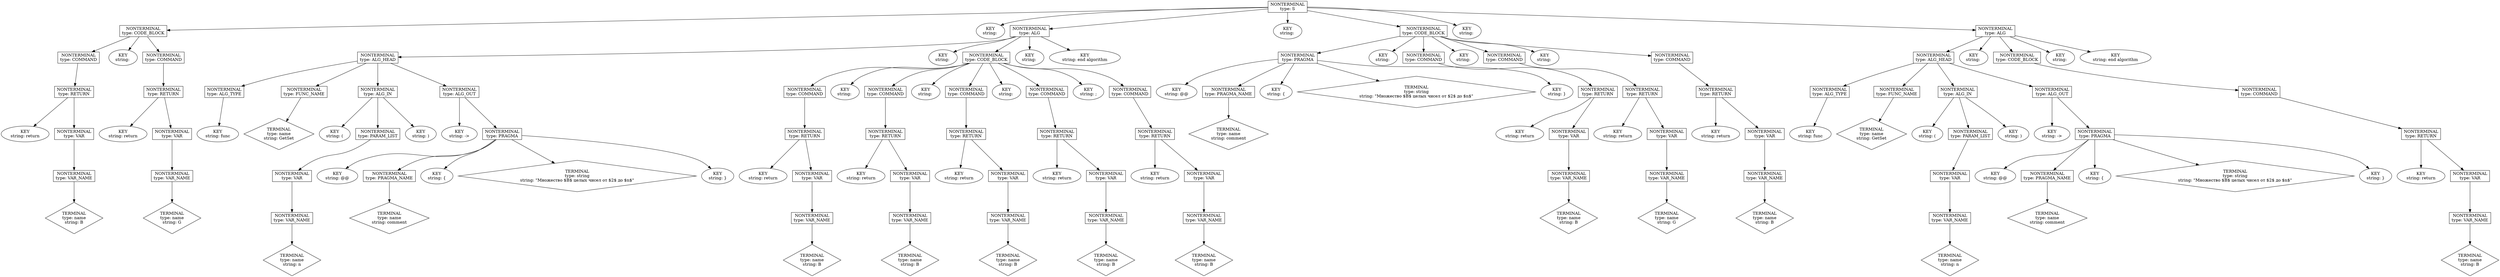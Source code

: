 digraph ast {
	1 [label="NONTERMINAL
type: S" shape=box]
	2 [label="NONTERMINAL
type: CODE_BLOCK" shape=box]
	1 -> 2
	3 [label="KEY
string: \n" shape=oval]
	1 -> 3
	4 [label="NONTERMINAL
type: ALG" shape=box]
	1 -> 4
	5 [label="KEY
string: \n" shape=oval]
	1 -> 5
	6 [label="NONTERMINAL
type: CODE_BLOCK" shape=box]
	1 -> 6
	7 [label="KEY
string: \n" shape=oval]
	1 -> 7
	8 [label="NONTERMINAL
type: ALG" shape=box]
	1 -> 8
	9 [label="NONTERMINAL
type: COMMAND" shape=box]
	2 -> 9
	10 [label="KEY
string: \n" shape=oval]
	2 -> 10
	11 [label="NONTERMINAL
type: COMMAND" shape=box]
	2 -> 11
	12 [label="NONTERMINAL
type: ALG_HEAD" shape=box]
	4 -> 12
	13 [label="KEY
string: \n" shape=oval]
	4 -> 13
	14 [label="NONTERMINAL
type: CODE_BLOCK" shape=box]
	4 -> 14
	15 [label="KEY
string: \n" shape=oval]
	4 -> 15
	16 [label="KEY
string: end algorithm" shape=oval]
	4 -> 16
	17 [label="NONTERMINAL
type: PRAGMA" shape=box]
	6 -> 17
	18 [label="KEY
string: \n" shape=oval]
	6 -> 18
	19 [label="NONTERMINAL
type: COMMAND" shape=box]
	6 -> 19
	20 [label="KEY
string: \n" shape=oval]
	6 -> 20
	21 [label="NONTERMINAL
type: COMMAND" shape=box]
	6 -> 21
	22 [label="KEY
string: \n" shape=oval]
	6 -> 22
	23 [label="NONTERMINAL
type: COMMAND" shape=box]
	6 -> 23
	24 [label="NONTERMINAL
type: ALG_HEAD" shape=box]
	8 -> 24
	25 [label="KEY
string: \n" shape=oval]
	8 -> 25
	26 [label="NONTERMINAL
type: CODE_BLOCK" shape=box]
	8 -> 26
	27 [label="KEY
string: \n" shape=oval]
	8 -> 27
	28 [label="KEY
string: end algorithm" shape=oval]
	8 -> 28
	29 [label="NONTERMINAL
type: RETURN" shape=box]
	9 -> 29
	30 [label="NONTERMINAL
type: RETURN" shape=box]
	11 -> 30
	31 [label="NONTERMINAL
type: ALG_TYPE" shape=box]
	12 -> 31
	32 [label="NONTERMINAL
type: FUNC_NAME" shape=box]
	12 -> 32
	33 [label="NONTERMINAL
type: ALG_IN" shape=box]
	12 -> 33
	34 [label="NONTERMINAL
type: ALG_OUT" shape=box]
	12 -> 34
	35 [label="NONTERMINAL
type: COMMAND" shape=box]
	14 -> 35
	36 [label="KEY
string: \n" shape=oval]
	14 -> 36
	37 [label="NONTERMINAL
type: COMMAND" shape=box]
	14 -> 37
	38 [label="KEY
string: \n" shape=oval]
	14 -> 38
	39 [label="NONTERMINAL
type: COMMAND" shape=box]
	14 -> 39
	40 [label="KEY
string: \n" shape=oval]
	14 -> 40
	41 [label="NONTERMINAL
type: COMMAND" shape=box]
	14 -> 41
	42 [label="KEY
string: ;" shape=oval]
	14 -> 42
	43 [label="NONTERMINAL
type: COMMAND" shape=box]
	14 -> 43
	44 [label="KEY
string: @@" shape=oval]
	17 -> 44
	45 [label="NONTERMINAL
type: PRAGMA_NAME" shape=box]
	17 -> 45
	46 [label="KEY
string: {" shape=oval]
	17 -> 46
	47 [label="TERMINAL
type: string
string: \"Множество $B$ целых чисел от $2$ до $n$\"" shape=diamond]
	17 -> 47
	48 [label="KEY
string: }" shape=oval]
	17 -> 48
	49 [label="NONTERMINAL
type: RETURN" shape=box]
	19 -> 49
	50 [label="NONTERMINAL
type: RETURN" shape=box]
	21 -> 50
	51 [label="NONTERMINAL
type: RETURN" shape=box]
	23 -> 51
	52 [label="NONTERMINAL
type: ALG_TYPE" shape=box]
	24 -> 52
	53 [label="NONTERMINAL
type: FUNC_NAME" shape=box]
	24 -> 53
	54 [label="NONTERMINAL
type: ALG_IN" shape=box]
	24 -> 54
	55 [label="NONTERMINAL
type: ALG_OUT" shape=box]
	24 -> 55
	56 [label="NONTERMINAL
type: COMMAND" shape=box]
	26 -> 56
	57 [label="KEY
string: return" shape=oval]
	29 -> 57
	58 [label="NONTERMINAL
type: VAR" shape=box]
	29 -> 58
	59 [label="KEY
string: return" shape=oval]
	30 -> 59
	60 [label="NONTERMINAL
type: VAR" shape=box]
	30 -> 60
	61 [label="KEY
string: func" shape=oval]
	31 -> 61
	62 [label="TERMINAL
type: name
string: GetSet" shape=diamond]
	32 -> 62
	63 [label="KEY
string: (" shape=oval]
	33 -> 63
	64 [label="NONTERMINAL
type: PARAM_LIST" shape=box]
	33 -> 64
	65 [label="KEY
string: )" shape=oval]
	33 -> 65
	66 [label="KEY
string: ->" shape=oval]
	34 -> 66
	67 [label="NONTERMINAL
type: PRAGMA" shape=box]
	34 -> 67
	68 [label="NONTERMINAL
type: RETURN" shape=box]
	35 -> 68
	69 [label="NONTERMINAL
type: RETURN" shape=box]
	37 -> 69
	70 [label="NONTERMINAL
type: RETURN" shape=box]
	39 -> 70
	71 [label="NONTERMINAL
type: RETURN" shape=box]
	41 -> 71
	72 [label="NONTERMINAL
type: RETURN" shape=box]
	43 -> 72
	73 [label="TERMINAL
type: name
string: comment" shape=diamond]
	45 -> 73
	74 [label="KEY
string: return" shape=oval]
	49 -> 74
	75 [label="NONTERMINAL
type: VAR" shape=box]
	49 -> 75
	76 [label="KEY
string: return" shape=oval]
	50 -> 76
	77 [label="NONTERMINAL
type: VAR" shape=box]
	50 -> 77
	78 [label="KEY
string: return" shape=oval]
	51 -> 78
	79 [label="NONTERMINAL
type: VAR" shape=box]
	51 -> 79
	80 [label="KEY
string: func" shape=oval]
	52 -> 80
	81 [label="TERMINAL
type: name
string: GetSet" shape=diamond]
	53 -> 81
	82 [label="KEY
string: (" shape=oval]
	54 -> 82
	83 [label="NONTERMINAL
type: PARAM_LIST" shape=box]
	54 -> 83
	84 [label="KEY
string: )" shape=oval]
	54 -> 84
	85 [label="KEY
string: ->" shape=oval]
	55 -> 85
	86 [label="NONTERMINAL
type: PRAGMA" shape=box]
	55 -> 86
	87 [label="NONTERMINAL
type: RETURN" shape=box]
	56 -> 87
	88 [label="NONTERMINAL
type: VAR_NAME" shape=box]
	58 -> 88
	89 [label="NONTERMINAL
type: VAR_NAME" shape=box]
	60 -> 89
	90 [label="NONTERMINAL
type: VAR" shape=box]
	64 -> 90
	91 [label="KEY
string: @@" shape=oval]
	67 -> 91
	92 [label="NONTERMINAL
type: PRAGMA_NAME" shape=box]
	67 -> 92
	93 [label="KEY
string: {" shape=oval]
	67 -> 93
	94 [label="TERMINAL
type: string
string: \"Множество $B$ целых чисел от $2$ до $n$\"" shape=diamond]
	67 -> 94
	95 [label="KEY
string: }" shape=oval]
	67 -> 95
	96 [label="KEY
string: return" shape=oval]
	68 -> 96
	97 [label="NONTERMINAL
type: VAR" shape=box]
	68 -> 97
	98 [label="KEY
string: return" shape=oval]
	69 -> 98
	99 [label="NONTERMINAL
type: VAR" shape=box]
	69 -> 99
	100 [label="KEY
string: return" shape=oval]
	70 -> 100
	101 [label="NONTERMINAL
type: VAR" shape=box]
	70 -> 101
	102 [label="KEY
string: return" shape=oval]
	71 -> 102
	103 [label="NONTERMINAL
type: VAR" shape=box]
	71 -> 103
	104 [label="KEY
string: return" shape=oval]
	72 -> 104
	105 [label="NONTERMINAL
type: VAR" shape=box]
	72 -> 105
	106 [label="NONTERMINAL
type: VAR_NAME" shape=box]
	75 -> 106
	107 [label="NONTERMINAL
type: VAR_NAME" shape=box]
	77 -> 107
	108 [label="NONTERMINAL
type: VAR_NAME" shape=box]
	79 -> 108
	109 [label="NONTERMINAL
type: VAR" shape=box]
	83 -> 109
	110 [label="KEY
string: @@" shape=oval]
	86 -> 110
	111 [label="NONTERMINAL
type: PRAGMA_NAME" shape=box]
	86 -> 111
	112 [label="KEY
string: {" shape=oval]
	86 -> 112
	113 [label="TERMINAL
type: string
string: \"Множество $B$ целых чисел от $2$ до $n$\"" shape=diamond]
	86 -> 113
	114 [label="KEY
string: }" shape=oval]
	86 -> 114
	115 [label="KEY
string: return" shape=oval]
	87 -> 115
	116 [label="NONTERMINAL
type: VAR" shape=box]
	87 -> 116
	117 [label="TERMINAL
type: name
string: B" shape=diamond]
	88 -> 117
	118 [label="TERMINAL
type: name
string: G" shape=diamond]
	89 -> 118
	119 [label="NONTERMINAL
type: VAR_NAME" shape=box]
	90 -> 119
	120 [label="TERMINAL
type: name
string: comment" shape=diamond]
	92 -> 120
	121 [label="NONTERMINAL
type: VAR_NAME" shape=box]
	97 -> 121
	122 [label="NONTERMINAL
type: VAR_NAME" shape=box]
	99 -> 122
	123 [label="NONTERMINAL
type: VAR_NAME" shape=box]
	101 -> 123
	124 [label="NONTERMINAL
type: VAR_NAME" shape=box]
	103 -> 124
	125 [label="NONTERMINAL
type: VAR_NAME" shape=box]
	105 -> 125
	126 [label="TERMINAL
type: name
string: B" shape=diamond]
	106 -> 126
	127 [label="TERMINAL
type: name
string: G" shape=diamond]
	107 -> 127
	128 [label="TERMINAL
type: name
string: B" shape=diamond]
	108 -> 128
	129 [label="NONTERMINAL
type: VAR_NAME" shape=box]
	109 -> 129
	130 [label="TERMINAL
type: name
string: comment" shape=diamond]
	111 -> 130
	131 [label="NONTERMINAL
type: VAR_NAME" shape=box]
	116 -> 131
	132 [label="TERMINAL
type: name
string: n" shape=diamond]
	119 -> 132
	133 [label="TERMINAL
type: name
string: B" shape=diamond]
	121 -> 133
	134 [label="TERMINAL
type: name
string: B" shape=diamond]
	122 -> 134
	135 [label="TERMINAL
type: name
string: B" shape=diamond]
	123 -> 135
	136 [label="TERMINAL
type: name
string: B" shape=diamond]
	124 -> 136
	137 [label="TERMINAL
type: name
string: B" shape=diamond]
	125 -> 137
	138 [label="TERMINAL
type: name
string: n" shape=diamond]
	129 -> 138
	139 [label="TERMINAL
type: name
string: B" shape=diamond]
	131 -> 139
}
